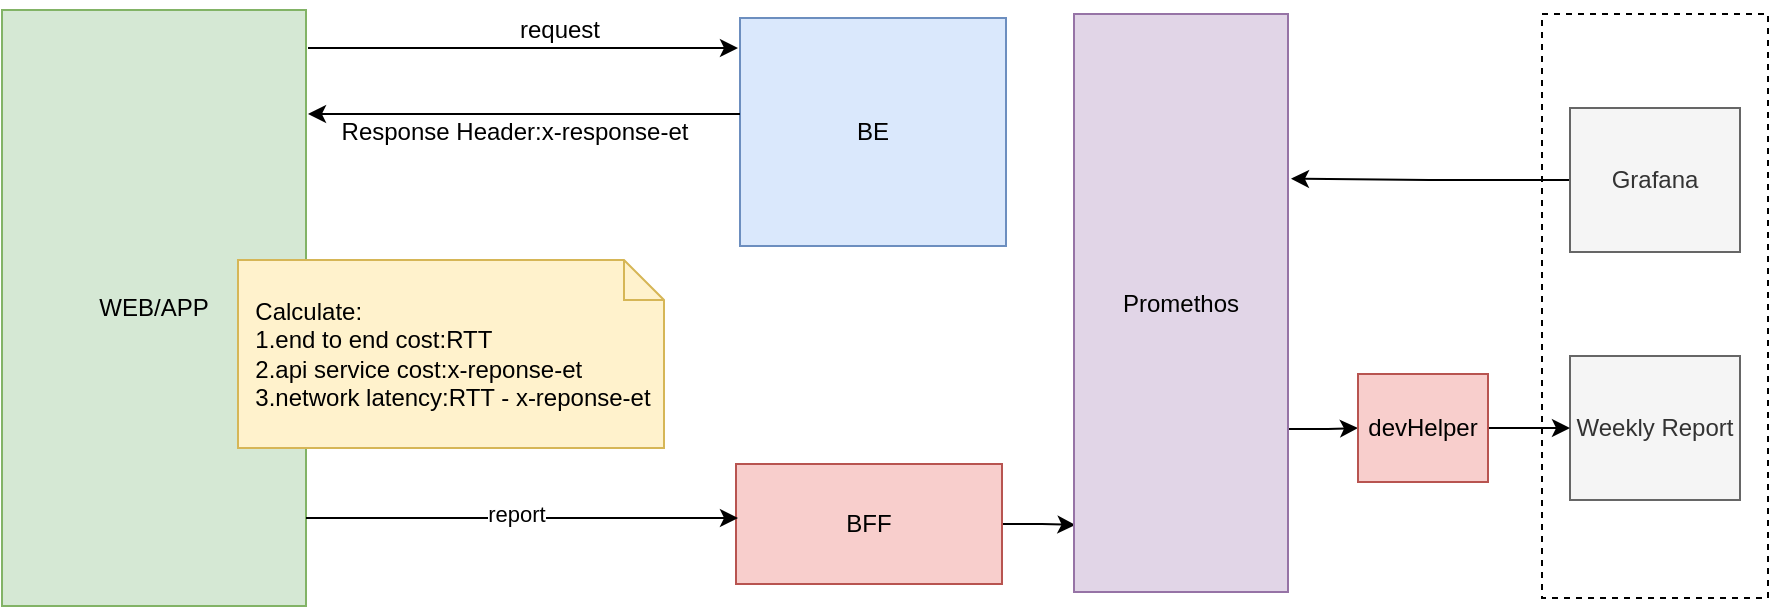 <mxfile version="21.4.0" type="github">
  <diagram name="第 1 页" id="YbMV32dz8KYmbLjzAqyX">
    <mxGraphModel dx="1306" dy="868" grid="0" gridSize="10" guides="1" tooltips="1" connect="1" arrows="1" fold="1" page="1" pageScale="1" pageWidth="3300" pageHeight="4681" math="0" shadow="0">
      <root>
        <mxCell id="0" />
        <mxCell id="1" parent="0" />
        <mxCell id="E_-qTIuJGgrTYIes5nv8-20" value="" style="rounded=0;whiteSpace=wrap;html=1;dashed=1;" vertex="1" parent="1">
          <mxGeometry x="966" y="321" width="113" height="292" as="geometry" />
        </mxCell>
        <mxCell id="E_-qTIuJGgrTYIes5nv8-6" value="WEB/APP" style="rounded=0;whiteSpace=wrap;html=1;fillColor=#d5e8d4;strokeColor=#82b366;" vertex="1" parent="1">
          <mxGeometry x="196" y="319" width="152" height="298" as="geometry" />
        </mxCell>
        <mxCell id="E_-qTIuJGgrTYIes5nv8-7" value="BE" style="rounded=0;whiteSpace=wrap;html=1;fillColor=#dae8fc;strokeColor=#6c8ebf;" vertex="1" parent="1">
          <mxGeometry x="565" y="323" width="133" height="114" as="geometry" />
        </mxCell>
        <mxCell id="E_-qTIuJGgrTYIes5nv8-8" value="" style="endArrow=classic;html=1;rounded=0;" edge="1" parent="1">
          <mxGeometry x="0.004" width="50" height="50" relative="1" as="geometry">
            <mxPoint x="349" y="338" as="sourcePoint" />
            <mxPoint x="564" y="338" as="targetPoint" />
            <mxPoint as="offset" />
          </mxGeometry>
        </mxCell>
        <mxCell id="E_-qTIuJGgrTYIes5nv8-9" value="" style="endArrow=classic;html=1;rounded=0;" edge="1" parent="1">
          <mxGeometry width="50" height="50" relative="1" as="geometry">
            <mxPoint x="565" y="371" as="sourcePoint" />
            <mxPoint x="349" y="371" as="targetPoint" />
          </mxGeometry>
        </mxCell>
        <mxCell id="E_-qTIuJGgrTYIes5nv8-10" value="Response Header:x-response-et" style="text;html=1;strokeColor=none;fillColor=none;align=center;verticalAlign=middle;whiteSpace=wrap;rounded=0;" vertex="1" parent="1">
          <mxGeometry x="354" y="362.5" width="197" height="35" as="geometry" />
        </mxCell>
        <mxCell id="E_-qTIuJGgrTYIes5nv8-11" value="request" style="text;html=1;strokeColor=none;fillColor=none;align=center;verticalAlign=middle;whiteSpace=wrap;rounded=0;" vertex="1" parent="1">
          <mxGeometry x="445" y="314" width="60" height="30" as="geometry" />
        </mxCell>
        <mxCell id="E_-qTIuJGgrTYIes5nv8-17" value="" style="edgeStyle=orthogonalEdgeStyle;rounded=0;orthogonalLoop=1;jettySize=auto;html=1;entryX=0.007;entryY=0.884;entryDx=0;entryDy=0;entryPerimeter=0;" edge="1" parent="1" source="E_-qTIuJGgrTYIes5nv8-12" target="E_-qTIuJGgrTYIes5nv8-16">
          <mxGeometry relative="1" as="geometry" />
        </mxCell>
        <mxCell id="E_-qTIuJGgrTYIes5nv8-12" value="BFF" style="rounded=0;whiteSpace=wrap;html=1;fillColor=#f8cecc;strokeColor=#b85450;" vertex="1" parent="1">
          <mxGeometry x="563" y="546" width="133" height="60" as="geometry" />
        </mxCell>
        <mxCell id="E_-qTIuJGgrTYIes5nv8-13" value="" style="endArrow=classic;html=1;rounded=0;" edge="1" parent="1">
          <mxGeometry x="0.004" width="50" height="50" relative="1" as="geometry">
            <mxPoint x="348" y="573" as="sourcePoint" />
            <mxPoint x="564" y="573" as="targetPoint" />
            <mxPoint as="offset" />
          </mxGeometry>
        </mxCell>
        <mxCell id="E_-qTIuJGgrTYIes5nv8-14" value="report" style="edgeLabel;html=1;align=center;verticalAlign=middle;resizable=0;points=[];" vertex="1" connectable="0" parent="E_-qTIuJGgrTYIes5nv8-13">
          <mxGeometry x="-0.026" y="2" relative="1" as="geometry">
            <mxPoint as="offset" />
          </mxGeometry>
        </mxCell>
        <mxCell id="E_-qTIuJGgrTYIes5nv8-15" value="&amp;nbsp; Calculate:&lt;br&gt;&amp;nbsp; 1.end to end cost:RTT&lt;br&gt;&amp;nbsp; 2.api service cost:x-reponse-et&lt;br&gt;&amp;nbsp; 3.network latency:RTT - x-reponse-et" style="shape=note;size=20;whiteSpace=wrap;html=1;align=left;fillColor=#fff2cc;strokeColor=#d6b656;" vertex="1" parent="1">
          <mxGeometry x="314" y="444" width="213" height="94" as="geometry" />
        </mxCell>
        <mxCell id="E_-qTIuJGgrTYIes5nv8-28" value="" style="edgeStyle=orthogonalEdgeStyle;rounded=0;orthogonalLoop=1;jettySize=auto;html=1;exitX=0.991;exitY=0.718;exitDx=0;exitDy=0;exitPerimeter=0;" edge="1" parent="1" source="E_-qTIuJGgrTYIes5nv8-16" target="E_-qTIuJGgrTYIes5nv8-27">
          <mxGeometry relative="1" as="geometry" />
        </mxCell>
        <mxCell id="E_-qTIuJGgrTYIes5nv8-16" value="Promethos" style="rounded=0;whiteSpace=wrap;html=1;fillColor=#e1d5e7;strokeColor=#9673a6;" vertex="1" parent="1">
          <mxGeometry x="732" y="321" width="107" height="289" as="geometry" />
        </mxCell>
        <mxCell id="E_-qTIuJGgrTYIes5nv8-23" value="" style="edgeStyle=orthogonalEdgeStyle;rounded=0;orthogonalLoop=1;jettySize=auto;html=1;entryX=1.014;entryY=0.285;entryDx=0;entryDy=0;entryPerimeter=0;" edge="1" parent="1" source="E_-qTIuJGgrTYIes5nv8-18" target="E_-qTIuJGgrTYIes5nv8-16">
          <mxGeometry relative="1" as="geometry" />
        </mxCell>
        <mxCell id="E_-qTIuJGgrTYIes5nv8-18" value="Grafana" style="rounded=0;whiteSpace=wrap;html=1;fillColor=#f5f5f5;strokeColor=#666666;fontColor=#333333;" vertex="1" parent="1">
          <mxGeometry x="980" y="368" width="85" height="72" as="geometry" />
        </mxCell>
        <mxCell id="E_-qTIuJGgrTYIes5nv8-26" value="Weekly Report" style="rounded=0;whiteSpace=wrap;html=1;fillColor=#f5f5f5;strokeColor=#666666;fontColor=#333333;" vertex="1" parent="1">
          <mxGeometry x="980" y="492" width="85" height="72" as="geometry" />
        </mxCell>
        <mxCell id="E_-qTIuJGgrTYIes5nv8-29" value="" style="edgeStyle=orthogonalEdgeStyle;rounded=0;orthogonalLoop=1;jettySize=auto;html=1;" edge="1" parent="1" source="E_-qTIuJGgrTYIes5nv8-27" target="E_-qTIuJGgrTYIes5nv8-26">
          <mxGeometry relative="1" as="geometry" />
        </mxCell>
        <mxCell id="E_-qTIuJGgrTYIes5nv8-27" value="devHelper" style="rounded=0;whiteSpace=wrap;html=1;fillColor=#f8cecc;strokeColor=#b85450;" vertex="1" parent="1">
          <mxGeometry x="874" y="501" width="65" height="54" as="geometry" />
        </mxCell>
      </root>
    </mxGraphModel>
  </diagram>
</mxfile>
